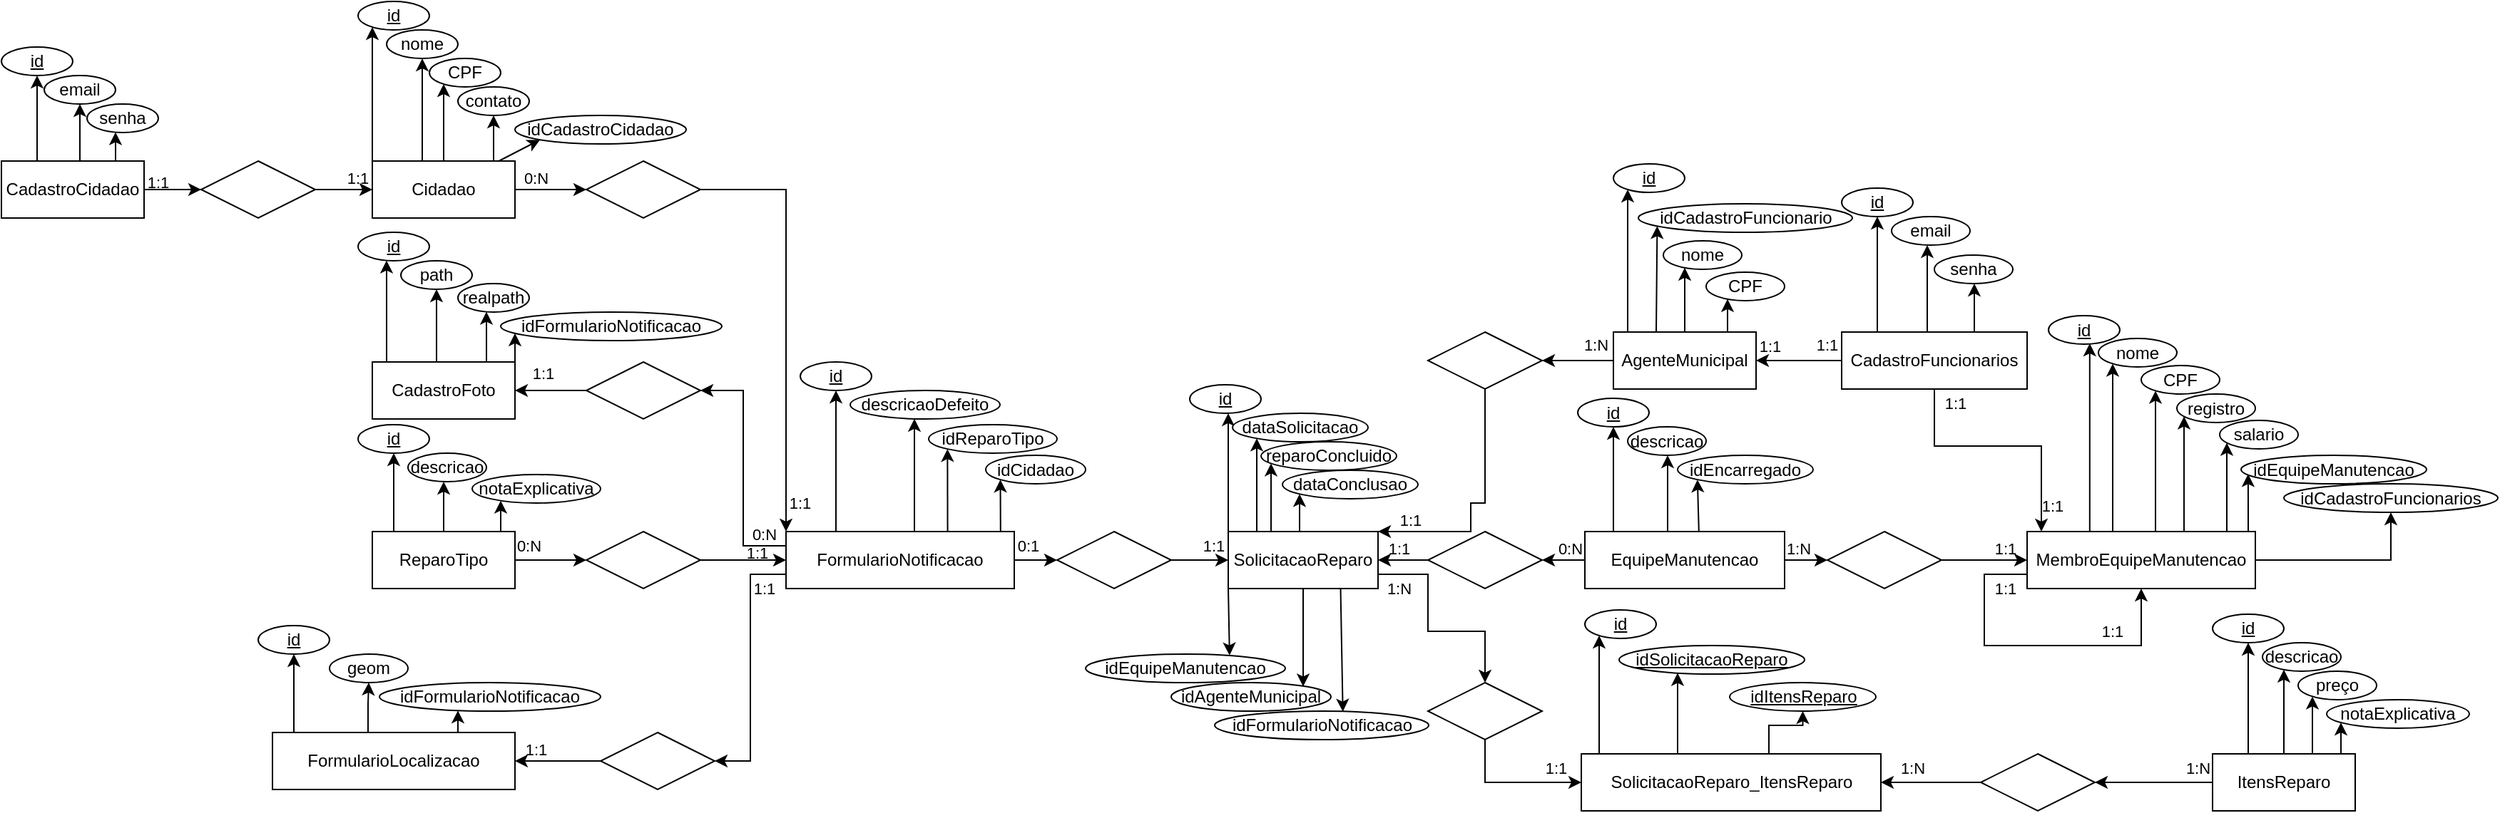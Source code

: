 <mxfile version="20.3.0" type="github">
  <diagram id="R2lEEEUBdFMjLlhIrx00" name="Page-1">
    <mxGraphModel dx="1616" dy="1457" grid="1" gridSize="10" guides="1" tooltips="1" connect="1" arrows="1" fold="1" page="1" pageScale="1" pageWidth="850" pageHeight="1100" math="0" shadow="0" extFonts="Permanent Marker^https://fonts.googleapis.com/css?family=Permanent+Marker">
      <root>
        <mxCell id="0" />
        <mxCell id="1" parent="0" />
        <mxCell id="v3rb6W1eC0JRBhHd2svC-30" style="edgeStyle=orthogonalEdgeStyle;rounded=0;orthogonalLoop=1;jettySize=auto;html=1;entryX=1;entryY=0.5;entryDx=0;entryDy=0;" parent="1" source="v3rb6W1eC0JRBhHd2svC-1" target="v3rb6W1eC0JRBhHd2svC-28" edge="1">
          <mxGeometry relative="1" as="geometry">
            <Array as="points">
              <mxPoint x="85" y="200" />
              <mxPoint x="85" y="331" />
            </Array>
          </mxGeometry>
        </mxCell>
        <mxCell id="v3rb6W1eC0JRBhHd2svC-32" style="edgeStyle=orthogonalEdgeStyle;rounded=0;orthogonalLoop=1;jettySize=auto;html=1;entryX=1;entryY=0.5;entryDx=0;entryDy=0;" parent="1" target="v3rb6W1eC0JRBhHd2svC-26" edge="1">
          <mxGeometry relative="1" as="geometry">
            <Array as="points">
              <mxPoint x="110" y="180" />
              <mxPoint x="80" y="180" />
              <mxPoint x="80" y="71" />
            </Array>
            <mxPoint x="110" y="201.0" as="sourcePoint" />
          </mxGeometry>
        </mxCell>
        <mxCell id="v3rb6W1eC0JRBhHd2svC-37" style="edgeStyle=orthogonalEdgeStyle;rounded=0;orthogonalLoop=1;jettySize=auto;html=1;entryX=0;entryY=0.5;entryDx=0;entryDy=0;" parent="1" source="v3rb6W1eC0JRBhHd2svC-1" target="v3rb6W1eC0JRBhHd2svC-36" edge="1">
          <mxGeometry relative="1" as="geometry" />
        </mxCell>
        <mxCell id="nm92PUWUXbGiuzAjKkLi-44" style="edgeStyle=orthogonalEdgeStyle;rounded=0;orthogonalLoop=1;jettySize=auto;html=1;" parent="1" source="v3rb6W1eC0JRBhHd2svC-1" target="nm92PUWUXbGiuzAjKkLi-42" edge="1">
          <mxGeometry relative="1" as="geometry">
            <Array as="points">
              <mxPoint x="145" y="150" />
              <mxPoint x="145" y="150" />
            </Array>
          </mxGeometry>
        </mxCell>
        <mxCell id="nm92PUWUXbGiuzAjKkLi-45" style="edgeStyle=orthogonalEdgeStyle;rounded=0;orthogonalLoop=1;jettySize=auto;html=1;" parent="1" source="v3rb6W1eC0JRBhHd2svC-1" target="nm92PUWUXbGiuzAjKkLi-43" edge="1">
          <mxGeometry relative="1" as="geometry">
            <Array as="points">
              <mxPoint x="200" y="140" />
              <mxPoint x="200" y="140" />
            </Array>
          </mxGeometry>
        </mxCell>
        <mxCell id="qELqfKfcscsqVAD3_ufi-16" style="edgeStyle=none;rounded=0;orthogonalLoop=1;jettySize=auto;html=1;exitX=0.708;exitY=0;exitDx=0;exitDy=0;exitPerimeter=0;entryX=0;entryY=1;entryDx=0;entryDy=0;" parent="1" source="v3rb6W1eC0JRBhHd2svC-1" target="qELqfKfcscsqVAD3_ufi-14" edge="1">
          <mxGeometry relative="1" as="geometry" />
        </mxCell>
        <mxCell id="qELqfKfcscsqVAD3_ufi-17" style="edgeStyle=none;rounded=0;orthogonalLoop=1;jettySize=auto;html=1;exitX=0.94;exitY=0.017;exitDx=0;exitDy=0;exitPerimeter=0;entryX=0;entryY=1;entryDx=0;entryDy=0;" parent="1" source="v3rb6W1eC0JRBhHd2svC-1" target="qELqfKfcscsqVAD3_ufi-15" edge="1">
          <mxGeometry relative="1" as="geometry" />
        </mxCell>
        <mxCell id="v3rb6W1eC0JRBhHd2svC-1" value="FormularioNotificacao" style="whiteSpace=wrap;html=1;align=center;" parent="1" vertex="1">
          <mxGeometry x="110" y="170" width="160" height="40" as="geometry" />
        </mxCell>
        <mxCell id="nm92PUWUXbGiuzAjKkLi-39" style="edgeStyle=orthogonalEdgeStyle;rounded=0;orthogonalLoop=1;jettySize=auto;html=1;" parent="1" source="v3rb6W1eC0JRBhHd2svC-2" target="nm92PUWUXbGiuzAjKkLi-38" edge="1">
          <mxGeometry relative="1" as="geometry">
            <Array as="points">
              <mxPoint x="-235" y="280" />
              <mxPoint x="-235" y="280" />
            </Array>
          </mxGeometry>
        </mxCell>
        <mxCell id="nm92PUWUXbGiuzAjKkLi-41" style="edgeStyle=orthogonalEdgeStyle;rounded=0;orthogonalLoop=1;jettySize=auto;html=1;" parent="1" source="v3rb6W1eC0JRBhHd2svC-2" target="nm92PUWUXbGiuzAjKkLi-40" edge="1">
          <mxGeometry relative="1" as="geometry">
            <Array as="points">
              <mxPoint x="-183" y="291" />
            </Array>
          </mxGeometry>
        </mxCell>
        <mxCell id="qELqfKfcscsqVAD3_ufi-6" style="edgeStyle=orthogonalEdgeStyle;rounded=0;orthogonalLoop=1;jettySize=auto;html=1;" parent="1" source="v3rb6W1eC0JRBhHd2svC-2" target="qELqfKfcscsqVAD3_ufi-5" edge="1">
          <mxGeometry relative="1" as="geometry">
            <Array as="points">
              <mxPoint x="-120" y="310" />
              <mxPoint x="-120" y="310" />
            </Array>
          </mxGeometry>
        </mxCell>
        <mxCell id="v3rb6W1eC0JRBhHd2svC-2" value="FormularioLocalizacao" style="whiteSpace=wrap;html=1;align=center;" parent="1" vertex="1">
          <mxGeometry x="-250" y="311" width="170" height="40" as="geometry" />
        </mxCell>
        <mxCell id="v3rb6W1eC0JRBhHd2svC-34" style="edgeStyle=orthogonalEdgeStyle;rounded=0;orthogonalLoop=1;jettySize=auto;html=1;entryX=0;entryY=0.5;entryDx=0;entryDy=0;" parent="1" source="v3rb6W1eC0JRBhHd2svC-11" target="v3rb6W1eC0JRBhHd2svC-27" edge="1">
          <mxGeometry relative="1" as="geometry" />
        </mxCell>
        <mxCell id="nm92PUWUXbGiuzAjKkLi-30" style="edgeStyle=orthogonalEdgeStyle;rounded=0;orthogonalLoop=1;jettySize=auto;html=1;" parent="1" source="v3rb6W1eC0JRBhHd2svC-11" target="nm92PUWUXbGiuzAjKkLi-29" edge="1">
          <mxGeometry relative="1" as="geometry">
            <Array as="points">
              <mxPoint x="-165" y="130" />
              <mxPoint x="-165" y="130" />
            </Array>
          </mxGeometry>
        </mxCell>
        <mxCell id="nm92PUWUXbGiuzAjKkLi-34" style="edgeStyle=orthogonalEdgeStyle;rounded=0;orthogonalLoop=1;jettySize=auto;html=1;entryX=0.455;entryY=1;entryDx=0;entryDy=0;entryPerimeter=0;" parent="1" source="v3rb6W1eC0JRBhHd2svC-11" target="nm92PUWUXbGiuzAjKkLi-31" edge="1">
          <mxGeometry relative="1" as="geometry" />
        </mxCell>
        <mxCell id="nm92PUWUXbGiuzAjKkLi-37" style="edgeStyle=orthogonalEdgeStyle;rounded=0;orthogonalLoop=1;jettySize=auto;html=1;" parent="1" source="v3rb6W1eC0JRBhHd2svC-11" target="nm92PUWUXbGiuzAjKkLi-35" edge="1">
          <mxGeometry relative="1" as="geometry">
            <Array as="points">
              <mxPoint x="-90" y="160" />
              <mxPoint x="-90" y="160" />
            </Array>
          </mxGeometry>
        </mxCell>
        <mxCell id="v3rb6W1eC0JRBhHd2svC-11" value="ReparoTipo" style="whiteSpace=wrap;html=1;align=center;" parent="1" vertex="1">
          <mxGeometry x="-180" y="170" width="100" height="40" as="geometry" />
        </mxCell>
        <mxCell id="nm92PUWUXbGiuzAjKkLi-25" style="edgeStyle=orthogonalEdgeStyle;rounded=0;orthogonalLoop=1;jettySize=auto;html=1;" parent="1" source="v3rb6W1eC0JRBhHd2svC-14" target="nm92PUWUXbGiuzAjKkLi-22" edge="1">
          <mxGeometry relative="1" as="geometry">
            <Array as="points">
              <mxPoint x="-170" y="10" />
              <mxPoint x="-170" y="10" />
            </Array>
          </mxGeometry>
        </mxCell>
        <mxCell id="nm92PUWUXbGiuzAjKkLi-27" style="edgeStyle=orthogonalEdgeStyle;rounded=0;orthogonalLoop=1;jettySize=auto;html=1;" parent="1" source="v3rb6W1eC0JRBhHd2svC-14" target="nm92PUWUXbGiuzAjKkLi-23" edge="1">
          <mxGeometry relative="1" as="geometry">
            <Array as="points">
              <mxPoint x="-135" y="20" />
              <mxPoint x="-135" y="20" />
            </Array>
          </mxGeometry>
        </mxCell>
        <mxCell id="nm92PUWUXbGiuzAjKkLi-28" style="edgeStyle=orthogonalEdgeStyle;rounded=0;orthogonalLoop=1;jettySize=auto;html=1;" parent="1" source="v3rb6W1eC0JRBhHd2svC-14" target="nm92PUWUXbGiuzAjKkLi-24" edge="1">
          <mxGeometry relative="1" as="geometry">
            <Array as="points">
              <mxPoint x="-100" y="30" />
              <mxPoint x="-100" y="30" />
            </Array>
          </mxGeometry>
        </mxCell>
        <mxCell id="qELqfKfcscsqVAD3_ufi-8" style="edgeStyle=orthogonalEdgeStyle;rounded=0;orthogonalLoop=1;jettySize=auto;html=1;" parent="1" source="v3rb6W1eC0JRBhHd2svC-14" target="qELqfKfcscsqVAD3_ufi-7" edge="1">
          <mxGeometry relative="1" as="geometry">
            <Array as="points">
              <mxPoint x="-80" y="40" />
              <mxPoint x="-80" y="40" />
            </Array>
          </mxGeometry>
        </mxCell>
        <mxCell id="v3rb6W1eC0JRBhHd2svC-14" value="CadastroFoto" style="whiteSpace=wrap;html=1;align=center;" parent="1" vertex="1">
          <mxGeometry x="-180" y="51" width="100" height="40" as="geometry" />
        </mxCell>
        <mxCell id="nm92PUWUXbGiuzAjKkLi-46" style="edgeStyle=orthogonalEdgeStyle;rounded=0;orthogonalLoop=1;jettySize=auto;html=1;entryX=0.5;entryY=0;entryDx=0;entryDy=0;" parent="1" source="v3rb6W1eC0JRBhHd2svC-16" target="v3rb6W1eC0JRBhHd2svC-46" edge="1">
          <mxGeometry relative="1" as="geometry">
            <mxPoint x="600" y="250" as="targetPoint" />
            <Array as="points">
              <mxPoint x="560" y="200" />
              <mxPoint x="560" y="240" />
              <mxPoint x="600" y="240" />
            </Array>
          </mxGeometry>
        </mxCell>
        <mxCell id="nm92PUWUXbGiuzAjKkLi-50" style="edgeStyle=orthogonalEdgeStyle;rounded=0;orthogonalLoop=1;jettySize=auto;html=1;" parent="1" target="nm92PUWUXbGiuzAjKkLi-48" edge="1">
          <mxGeometry relative="1" as="geometry">
            <mxPoint x="420" y="170" as="sourcePoint" />
            <Array as="points">
              <mxPoint x="420" y="150" />
              <mxPoint x="420" y="150" />
            </Array>
          </mxGeometry>
        </mxCell>
        <mxCell id="nm92PUWUXbGiuzAjKkLi-51" style="edgeStyle=orthogonalEdgeStyle;rounded=0;orthogonalLoop=1;jettySize=auto;html=1;" parent="1" target="nm92PUWUXbGiuzAjKkLi-49" edge="1">
          <mxGeometry relative="1" as="geometry">
            <mxPoint x="450.0" y="170" as="sourcePoint" />
            <Array as="points">
              <mxPoint x="440" y="170" />
            </Array>
          </mxGeometry>
        </mxCell>
        <mxCell id="nm92PUWUXbGiuzAjKkLi-53" style="edgeStyle=orthogonalEdgeStyle;rounded=0;orthogonalLoop=1;jettySize=auto;html=1;" parent="1" source="v3rb6W1eC0JRBhHd2svC-16" target="nm92PUWUXbGiuzAjKkLi-52" edge="1">
          <mxGeometry relative="1" as="geometry">
            <Array as="points">
              <mxPoint x="450" y="150" />
              <mxPoint x="450" y="150" />
            </Array>
          </mxGeometry>
        </mxCell>
        <mxCell id="nm92PUWUXbGiuzAjKkLi-55" style="edgeStyle=orthogonalEdgeStyle;rounded=0;orthogonalLoop=1;jettySize=auto;html=1;" parent="1" source="v3rb6W1eC0JRBhHd2svC-16" target="nm92PUWUXbGiuzAjKkLi-54" edge="1">
          <mxGeometry relative="1" as="geometry">
            <Array as="points">
              <mxPoint x="470" y="160" />
              <mxPoint x="470" y="160" />
            </Array>
          </mxGeometry>
        </mxCell>
        <mxCell id="qELqfKfcscsqVAD3_ufi-22" style="edgeStyle=none;rounded=0;orthogonalLoop=1;jettySize=auto;html=1;exitX=0;exitY=1;exitDx=0;exitDy=0;entryX=0.721;entryY=0.042;entryDx=0;entryDy=0;entryPerimeter=0;" parent="1" source="v3rb6W1eC0JRBhHd2svC-16" target="qELqfKfcscsqVAD3_ufi-19" edge="1">
          <mxGeometry relative="1" as="geometry" />
        </mxCell>
        <mxCell id="qELqfKfcscsqVAD3_ufi-23" style="edgeStyle=none;rounded=0;orthogonalLoop=1;jettySize=auto;html=1;entryX=0.826;entryY=0.136;entryDx=0;entryDy=0;entryPerimeter=0;" parent="1" source="v3rb6W1eC0JRBhHd2svC-16" target="qELqfKfcscsqVAD3_ufi-20" edge="1">
          <mxGeometry relative="1" as="geometry" />
        </mxCell>
        <mxCell id="qELqfKfcscsqVAD3_ufi-24" style="edgeStyle=none;rounded=0;orthogonalLoop=1;jettySize=auto;html=1;exitX=0.75;exitY=1;exitDx=0;exitDy=0;entryX=0.599;entryY=0.018;entryDx=0;entryDy=0;entryPerimeter=0;" parent="1" source="v3rb6W1eC0JRBhHd2svC-16" target="qELqfKfcscsqVAD3_ufi-18" edge="1">
          <mxGeometry relative="1" as="geometry" />
        </mxCell>
        <mxCell id="v3rb6W1eC0JRBhHd2svC-16" value="SolicitacaoReparo" style="whiteSpace=wrap;html=1;align=center;" parent="1" vertex="1">
          <mxGeometry x="420" y="170" width="105" height="40" as="geometry" />
        </mxCell>
        <mxCell id="v3rb6W1eC0JRBhHd2svC-23" style="edgeStyle=orthogonalEdgeStyle;rounded=0;orthogonalLoop=1;jettySize=auto;html=1;startArrow=none;" parent="1" source="v3rb6W1eC0JRBhHd2svC-43" target="v3rb6W1eC0JRBhHd2svC-21" edge="1">
          <mxGeometry relative="1" as="geometry" />
        </mxCell>
        <mxCell id="v3rb6W1eC0JRBhHd2svC-41" style="edgeStyle=orthogonalEdgeStyle;rounded=0;orthogonalLoop=1;jettySize=auto;html=1;entryX=1;entryY=0.5;entryDx=0;entryDy=0;" parent="1" source="v3rb6W1eC0JRBhHd2svC-18" target="v3rb6W1eC0JRBhHd2svC-39" edge="1">
          <mxGeometry relative="1" as="geometry" />
        </mxCell>
        <mxCell id="v3rb6W1eC0JRBhHd2svC-45" style="edgeStyle=orthogonalEdgeStyle;rounded=0;orthogonalLoop=1;jettySize=auto;html=1;" parent="1" source="v3rb6W1eC0JRBhHd2svC-18" target="v3rb6W1eC0JRBhHd2svC-43" edge="1">
          <mxGeometry relative="1" as="geometry" />
        </mxCell>
        <mxCell id="qELqfKfcscsqVAD3_ufi-3" style="edgeStyle=orthogonalEdgeStyle;rounded=0;orthogonalLoop=1;jettySize=auto;html=1;" parent="1" source="v3rb6W1eC0JRBhHd2svC-18" target="qELqfKfcscsqVAD3_ufi-1" edge="1">
          <mxGeometry relative="1" as="geometry">
            <Array as="points">
              <mxPoint x="690" y="150" />
              <mxPoint x="690" y="150" />
            </Array>
          </mxGeometry>
        </mxCell>
        <mxCell id="qELqfKfcscsqVAD3_ufi-4" style="edgeStyle=orthogonalEdgeStyle;rounded=0;orthogonalLoop=1;jettySize=auto;html=1;" parent="1" source="v3rb6W1eC0JRBhHd2svC-18" target="qELqfKfcscsqVAD3_ufi-2" edge="1">
          <mxGeometry relative="1" as="geometry">
            <Array as="points">
              <mxPoint x="728" y="150" />
              <mxPoint x="728" y="150" />
            </Array>
          </mxGeometry>
        </mxCell>
        <mxCell id="qELqfKfcscsqVAD3_ufi-29" style="edgeStyle=none;rounded=0;orthogonalLoop=1;jettySize=auto;html=1;entryX=0;entryY=1;entryDx=0;entryDy=0;exitX=0.571;exitY=0.025;exitDx=0;exitDy=0;exitPerimeter=0;" parent="1" source="v3rb6W1eC0JRBhHd2svC-18" target="qELqfKfcscsqVAD3_ufi-28" edge="1">
          <mxGeometry relative="1" as="geometry" />
        </mxCell>
        <mxCell id="v3rb6W1eC0JRBhHd2svC-18" value="EquipeManutencao" style="whiteSpace=wrap;html=1;align=center;" parent="1" vertex="1">
          <mxGeometry x="670" y="170" width="140" height="40" as="geometry" />
        </mxCell>
        <mxCell id="nm92PUWUXbGiuzAjKkLi-88" style="edgeStyle=orthogonalEdgeStyle;rounded=0;orthogonalLoop=1;jettySize=auto;html=1;entryX=0.578;entryY=0.977;entryDx=0;entryDy=0;entryPerimeter=0;" parent="1" source="v3rb6W1eC0JRBhHd2svC-21" target="nm92PUWUXbGiuzAjKkLi-83" edge="1">
          <mxGeometry relative="1" as="geometry">
            <Array as="points">
              <mxPoint x="1024" y="123" />
            </Array>
          </mxGeometry>
        </mxCell>
        <mxCell id="nm92PUWUXbGiuzAjKkLi-89" style="edgeStyle=orthogonalEdgeStyle;rounded=0;orthogonalLoop=1;jettySize=auto;html=1;" parent="1" source="v3rb6W1eC0JRBhHd2svC-21" target="nm92PUWUXbGiuzAjKkLi-84" edge="1">
          <mxGeometry relative="1" as="geometry">
            <Array as="points">
              <mxPoint x="1040" y="130" />
              <mxPoint x="1040" y="130" />
            </Array>
          </mxGeometry>
        </mxCell>
        <mxCell id="nm92PUWUXbGiuzAjKkLi-90" style="edgeStyle=orthogonalEdgeStyle;rounded=0;orthogonalLoop=1;jettySize=auto;html=1;" parent="1" source="v3rb6W1eC0JRBhHd2svC-21" target="nm92PUWUXbGiuzAjKkLi-85" edge="1">
          <mxGeometry relative="1" as="geometry">
            <Array as="points">
              <mxPoint x="1070" y="140" />
              <mxPoint x="1070" y="140" />
            </Array>
          </mxGeometry>
        </mxCell>
        <mxCell id="nm92PUWUXbGiuzAjKkLi-91" style="edgeStyle=orthogonalEdgeStyle;rounded=0;orthogonalLoop=1;jettySize=auto;html=1;" parent="1" source="v3rb6W1eC0JRBhHd2svC-21" target="nm92PUWUXbGiuzAjKkLi-86" edge="1">
          <mxGeometry relative="1" as="geometry">
            <Array as="points">
              <mxPoint x="1090" y="150" />
              <mxPoint x="1090" y="150" />
            </Array>
          </mxGeometry>
        </mxCell>
        <mxCell id="nm92PUWUXbGiuzAjKkLi-92" style="edgeStyle=orthogonalEdgeStyle;rounded=0;orthogonalLoop=1;jettySize=auto;html=1;" parent="1" source="v3rb6W1eC0JRBhHd2svC-21" target="nm92PUWUXbGiuzAjKkLi-87" edge="1">
          <mxGeometry relative="1" as="geometry">
            <Array as="points">
              <mxPoint x="1120" y="160" />
              <mxPoint x="1120" y="160" />
            </Array>
          </mxGeometry>
        </mxCell>
        <mxCell id="qELqfKfcscsqVAD3_ufi-32" style="edgeStyle=orthogonalEdgeStyle;rounded=0;orthogonalLoop=1;jettySize=auto;html=1;" parent="1" source="v3rb6W1eC0JRBhHd2svC-21" target="v3rb6W1eC0JRBhHd2svC-21" edge="1">
          <mxGeometry relative="1" as="geometry">
            <Array as="points">
              <mxPoint x="950" y="200" />
              <mxPoint x="950" y="250" />
              <mxPoint x="1060" y="250" />
            </Array>
            <mxPoint x="920" y="236" as="targetPoint" />
          </mxGeometry>
        </mxCell>
        <mxCell id="qELqfKfcscsqVAD3_ufi-36" style="edgeStyle=orthogonalEdgeStyle;rounded=0;orthogonalLoop=1;jettySize=auto;html=1;entryX=0.038;entryY=0.658;entryDx=0;entryDy=0;entryPerimeter=0;" parent="1" source="v3rb6W1eC0JRBhHd2svC-21" target="qELqfKfcscsqVAD3_ufi-34" edge="1">
          <mxGeometry relative="1" as="geometry">
            <Array as="points">
              <mxPoint x="1135" y="160" />
              <mxPoint x="1135" y="160" />
            </Array>
          </mxGeometry>
        </mxCell>
        <mxCell id="qELqfKfcscsqVAD3_ufi-37" style="edgeStyle=orthogonalEdgeStyle;rounded=0;orthogonalLoop=1;jettySize=auto;html=1;" parent="1" source="v3rb6W1eC0JRBhHd2svC-21" target="qELqfKfcscsqVAD3_ufi-35" edge="1">
          <mxGeometry relative="1" as="geometry" />
        </mxCell>
        <mxCell id="v3rb6W1eC0JRBhHd2svC-21" value="MembroEquipeManutencao" style="whiteSpace=wrap;html=1;align=center;" parent="1" vertex="1">
          <mxGeometry x="980" y="170" width="160" height="40" as="geometry" />
        </mxCell>
        <mxCell id="nm92PUWUXbGiuzAjKkLi-58" style="edgeStyle=orthogonalEdgeStyle;rounded=0;orthogonalLoop=1;jettySize=auto;html=1;" parent="1" source="v3rb6W1eC0JRBhHd2svC-24" target="nm92PUWUXbGiuzAjKkLi-56" edge="1">
          <mxGeometry relative="1" as="geometry">
            <Array as="points">
              <mxPoint x="735" y="310" />
              <mxPoint x="735" y="310" />
            </Array>
          </mxGeometry>
        </mxCell>
        <mxCell id="nm92PUWUXbGiuzAjKkLi-59" style="edgeStyle=orthogonalEdgeStyle;rounded=0;orthogonalLoop=1;jettySize=auto;html=1;" parent="1" source="v3rb6W1eC0JRBhHd2svC-24" target="nm92PUWUXbGiuzAjKkLi-57" edge="1">
          <mxGeometry relative="1" as="geometry">
            <Array as="points">
              <mxPoint x="799" y="306" />
            </Array>
          </mxGeometry>
        </mxCell>
        <mxCell id="z2PaS6YqVYgKZ-pClHoP-2" style="edgeStyle=orthogonalEdgeStyle;rounded=0;orthogonalLoop=1;jettySize=auto;html=1;" edge="1" parent="1" source="v3rb6W1eC0JRBhHd2svC-24" target="z2PaS6YqVYgKZ-pClHoP-1">
          <mxGeometry relative="1" as="geometry">
            <Array as="points">
              <mxPoint x="680" y="290" />
              <mxPoint x="680" y="290" />
            </Array>
          </mxGeometry>
        </mxCell>
        <mxCell id="v3rb6W1eC0JRBhHd2svC-24" value="SolicitacaoReparo_ItensReparo" style="whiteSpace=wrap;html=1;align=center;" parent="1" vertex="1">
          <mxGeometry x="667.5" y="326" width="210" height="40" as="geometry" />
        </mxCell>
        <mxCell id="v3rb6W1eC0JRBhHd2svC-52" style="edgeStyle=orthogonalEdgeStyle;rounded=0;orthogonalLoop=1;jettySize=auto;html=1;" parent="1" source="v3rb6W1eC0JRBhHd2svC-25" target="v3rb6W1eC0JRBhHd2svC-50" edge="1">
          <mxGeometry relative="1" as="geometry" />
        </mxCell>
        <mxCell id="nm92PUWUXbGiuzAjKkLi-62" style="edgeStyle=orthogonalEdgeStyle;rounded=0;orthogonalLoop=1;jettySize=auto;html=1;" parent="1" source="v3rb6W1eC0JRBhHd2svC-25" target="nm92PUWUXbGiuzAjKkLi-60" edge="1">
          <mxGeometry relative="1" as="geometry">
            <Array as="points">
              <mxPoint x="1135" y="310" />
              <mxPoint x="1135" y="310" />
            </Array>
          </mxGeometry>
        </mxCell>
        <mxCell id="nm92PUWUXbGiuzAjKkLi-63" style="edgeStyle=orthogonalEdgeStyle;rounded=0;orthogonalLoop=1;jettySize=auto;html=1;" parent="1" source="v3rb6W1eC0JRBhHd2svC-25" target="nm92PUWUXbGiuzAjKkLi-61" edge="1">
          <mxGeometry relative="1" as="geometry">
            <Array as="points">
              <mxPoint x="1160" y="300" />
              <mxPoint x="1160" y="300" />
            </Array>
          </mxGeometry>
        </mxCell>
        <mxCell id="nm92PUWUXbGiuzAjKkLi-65" style="edgeStyle=orthogonalEdgeStyle;rounded=0;orthogonalLoop=1;jettySize=auto;html=1;" parent="1" source="v3rb6W1eC0JRBhHd2svC-25" target="nm92PUWUXbGiuzAjKkLi-64" edge="1">
          <mxGeometry relative="1" as="geometry">
            <Array as="points">
              <mxPoint x="1180" y="310" />
              <mxPoint x="1180" y="310" />
            </Array>
          </mxGeometry>
        </mxCell>
        <mxCell id="nm92PUWUXbGiuzAjKkLi-67" style="edgeStyle=orthogonalEdgeStyle;rounded=0;orthogonalLoop=1;jettySize=auto;html=1;" parent="1" source="v3rb6W1eC0JRBhHd2svC-25" target="nm92PUWUXbGiuzAjKkLi-66" edge="1">
          <mxGeometry relative="1" as="geometry">
            <Array as="points">
              <mxPoint x="1200" y="320" />
              <mxPoint x="1200" y="320" />
            </Array>
          </mxGeometry>
        </mxCell>
        <mxCell id="v3rb6W1eC0JRBhHd2svC-25" value="ItensReparo" style="whiteSpace=wrap;html=1;align=center;" parent="1" vertex="1">
          <mxGeometry x="1110" y="326" width="100" height="40" as="geometry" />
        </mxCell>
        <mxCell id="v3rb6W1eC0JRBhHd2svC-33" style="edgeStyle=orthogonalEdgeStyle;rounded=0;orthogonalLoop=1;jettySize=auto;html=1;" parent="1" source="v3rb6W1eC0JRBhHd2svC-26" target="v3rb6W1eC0JRBhHd2svC-14" edge="1">
          <mxGeometry relative="1" as="geometry" />
        </mxCell>
        <mxCell id="v3rb6W1eC0JRBhHd2svC-26" value="" style="shape=rhombus;perimeter=rhombusPerimeter;whiteSpace=wrap;html=1;align=center;" parent="1" vertex="1">
          <mxGeometry x="-30" y="51" width="80" height="40" as="geometry" />
        </mxCell>
        <mxCell id="v3rb6W1eC0JRBhHd2svC-35" value="" style="edgeStyle=orthogonalEdgeStyle;rounded=0;orthogonalLoop=1;jettySize=auto;html=1;startArrow=none;" parent="1" target="v3rb6W1eC0JRBhHd2svC-1" edge="1">
          <mxGeometry relative="1" as="geometry">
            <Array as="points">
              <mxPoint x="50" y="190" />
              <mxPoint x="50" y="190" />
            </Array>
            <mxPoint x="60" y="190.029" as="sourcePoint" />
          </mxGeometry>
        </mxCell>
        <mxCell id="v3rb6W1eC0JRBhHd2svC-27" value="" style="shape=rhombus;perimeter=rhombusPerimeter;whiteSpace=wrap;html=1;align=center;" parent="1" vertex="1">
          <mxGeometry x="-30" y="170" width="80" height="40" as="geometry" />
        </mxCell>
        <mxCell id="v3rb6W1eC0JRBhHd2svC-31" style="edgeStyle=orthogonalEdgeStyle;rounded=0;orthogonalLoop=1;jettySize=auto;html=1;" parent="1" source="v3rb6W1eC0JRBhHd2svC-28" target="v3rb6W1eC0JRBhHd2svC-2" edge="1">
          <mxGeometry relative="1" as="geometry" />
        </mxCell>
        <mxCell id="v3rb6W1eC0JRBhHd2svC-28" value="" style="shape=rhombus;perimeter=rhombusPerimeter;whiteSpace=wrap;html=1;align=center;" parent="1" vertex="1">
          <mxGeometry x="-20" y="311" width="80" height="40" as="geometry" />
        </mxCell>
        <mxCell id="v3rb6W1eC0JRBhHd2svC-38" style="edgeStyle=orthogonalEdgeStyle;rounded=0;orthogonalLoop=1;jettySize=auto;html=1;" parent="1" source="v3rb6W1eC0JRBhHd2svC-36" target="v3rb6W1eC0JRBhHd2svC-16" edge="1">
          <mxGeometry relative="1" as="geometry" />
        </mxCell>
        <mxCell id="v3rb6W1eC0JRBhHd2svC-36" value="" style="shape=rhombus;perimeter=rhombusPerimeter;whiteSpace=wrap;html=1;align=center;" parent="1" vertex="1">
          <mxGeometry x="300" y="170" width="80" height="40" as="geometry" />
        </mxCell>
        <mxCell id="v3rb6W1eC0JRBhHd2svC-42" style="edgeStyle=orthogonalEdgeStyle;rounded=0;orthogonalLoop=1;jettySize=auto;html=1;" parent="1" source="v3rb6W1eC0JRBhHd2svC-39" target="v3rb6W1eC0JRBhHd2svC-16" edge="1">
          <mxGeometry relative="1" as="geometry" />
        </mxCell>
        <mxCell id="v3rb6W1eC0JRBhHd2svC-39" value="" style="shape=rhombus;perimeter=rhombusPerimeter;whiteSpace=wrap;html=1;align=center;" parent="1" vertex="1">
          <mxGeometry x="560" y="170" width="80" height="40" as="geometry" />
        </mxCell>
        <mxCell id="v3rb6W1eC0JRBhHd2svC-43" value="" style="shape=rhombus;perimeter=rhombusPerimeter;whiteSpace=wrap;html=1;align=center;" parent="1" vertex="1">
          <mxGeometry x="840" y="170" width="80" height="40" as="geometry" />
        </mxCell>
        <mxCell id="v3rb6W1eC0JRBhHd2svC-49" style="edgeStyle=orthogonalEdgeStyle;rounded=0;orthogonalLoop=1;jettySize=auto;html=1;entryX=0;entryY=0.5;entryDx=0;entryDy=0;" parent="1" source="v3rb6W1eC0JRBhHd2svC-46" target="v3rb6W1eC0JRBhHd2svC-24" edge="1">
          <mxGeometry relative="1" as="geometry">
            <Array as="points">
              <mxPoint x="600" y="346" />
            </Array>
          </mxGeometry>
        </mxCell>
        <mxCell id="v3rb6W1eC0JRBhHd2svC-46" value="" style="shape=rhombus;perimeter=rhombusPerimeter;whiteSpace=wrap;html=1;align=center;" parent="1" vertex="1">
          <mxGeometry x="560" y="276" width="80" height="40" as="geometry" />
        </mxCell>
        <mxCell id="v3rb6W1eC0JRBhHd2svC-53" style="edgeStyle=orthogonalEdgeStyle;rounded=0;orthogonalLoop=1;jettySize=auto;html=1;" parent="1" source="v3rb6W1eC0JRBhHd2svC-50" target="v3rb6W1eC0JRBhHd2svC-24" edge="1">
          <mxGeometry relative="1" as="geometry" />
        </mxCell>
        <mxCell id="v3rb6W1eC0JRBhHd2svC-50" value="" style="shape=rhombus;perimeter=rhombusPerimeter;whiteSpace=wrap;html=1;align=center;" parent="1" vertex="1">
          <mxGeometry x="947.5" y="326" width="80" height="40" as="geometry" />
        </mxCell>
        <mxCell id="v3rb6W1eC0JRBhHd2svC-56" style="edgeStyle=orthogonalEdgeStyle;rounded=0;orthogonalLoop=1;jettySize=auto;html=1;" parent="1" source="v3rb6W1eC0JRBhHd2svC-54" target="v3rb6W1eC0JRBhHd2svC-55" edge="1">
          <mxGeometry relative="1" as="geometry" />
        </mxCell>
        <mxCell id="nm92PUWUXbGiuzAjKkLi-15" style="edgeStyle=orthogonalEdgeStyle;rounded=0;orthogonalLoop=1;jettySize=auto;html=1;" parent="1" source="v3rb6W1eC0JRBhHd2svC-54" target="nm92PUWUXbGiuzAjKkLi-13" edge="1">
          <mxGeometry relative="1" as="geometry">
            <Array as="points">
              <mxPoint x="-180" y="-120" />
              <mxPoint x="-180" y="-120" />
            </Array>
          </mxGeometry>
        </mxCell>
        <mxCell id="nm92PUWUXbGiuzAjKkLi-16" style="edgeStyle=orthogonalEdgeStyle;rounded=0;orthogonalLoop=1;jettySize=auto;html=1;" parent="1" source="v3rb6W1eC0JRBhHd2svC-54" target="nm92PUWUXbGiuzAjKkLi-14" edge="1">
          <mxGeometry relative="1" as="geometry">
            <Array as="points">
              <mxPoint x="-145" y="-100" />
              <mxPoint x="-145" y="-100" />
            </Array>
          </mxGeometry>
        </mxCell>
        <mxCell id="nm92PUWUXbGiuzAjKkLi-19" style="edgeStyle=orthogonalEdgeStyle;rounded=0;orthogonalLoop=1;jettySize=auto;html=1;" parent="1" source="v3rb6W1eC0JRBhHd2svC-54" target="nm92PUWUXbGiuzAjKkLi-17" edge="1">
          <mxGeometry relative="1" as="geometry">
            <Array as="points">
              <mxPoint x="-130" y="-110" />
              <mxPoint x="-130" y="-110" />
            </Array>
          </mxGeometry>
        </mxCell>
        <mxCell id="nm92PUWUXbGiuzAjKkLi-20" style="edgeStyle=orthogonalEdgeStyle;rounded=0;orthogonalLoop=1;jettySize=auto;html=1;" parent="1" source="v3rb6W1eC0JRBhHd2svC-54" target="nm92PUWUXbGiuzAjKkLi-18" edge="1">
          <mxGeometry relative="1" as="geometry">
            <Array as="points">
              <mxPoint x="-95" y="-100" />
              <mxPoint x="-95" y="-100" />
            </Array>
          </mxGeometry>
        </mxCell>
        <mxCell id="qELqfKfcscsqVAD3_ufi-13" style="edgeStyle=none;rounded=0;orthogonalLoop=1;jettySize=auto;html=1;entryX=0;entryY=1;entryDx=0;entryDy=0;" parent="1" source="v3rb6W1eC0JRBhHd2svC-54" target="qELqfKfcscsqVAD3_ufi-9" edge="1">
          <mxGeometry relative="1" as="geometry" />
        </mxCell>
        <mxCell id="v3rb6W1eC0JRBhHd2svC-54" value="Cidadao" style="whiteSpace=wrap;html=1;align=center;" parent="1" vertex="1">
          <mxGeometry x="-180" y="-90" width="100" height="40" as="geometry" />
        </mxCell>
        <mxCell id="v3rb6W1eC0JRBhHd2svC-57" style="edgeStyle=orthogonalEdgeStyle;rounded=0;orthogonalLoop=1;jettySize=auto;html=1;" parent="1" source="v3rb6W1eC0JRBhHd2svC-55" target="v3rb6W1eC0JRBhHd2svC-1" edge="1">
          <mxGeometry relative="1" as="geometry">
            <Array as="points">
              <mxPoint x="110" y="-70" />
            </Array>
          </mxGeometry>
        </mxCell>
        <mxCell id="v3rb6W1eC0JRBhHd2svC-55" value="" style="shape=rhombus;perimeter=rhombusPerimeter;whiteSpace=wrap;html=1;align=center;" parent="1" vertex="1">
          <mxGeometry x="-30" y="-90" width="80" height="40" as="geometry" />
        </mxCell>
        <mxCell id="v3rb6W1eC0JRBhHd2svC-60" style="edgeStyle=orthogonalEdgeStyle;rounded=0;orthogonalLoop=1;jettySize=auto;html=1;entryX=1;entryY=0.5;entryDx=0;entryDy=0;" parent="1" source="v3rb6W1eC0JRBhHd2svC-58" target="v3rb6W1eC0JRBhHd2svC-59" edge="1">
          <mxGeometry relative="1" as="geometry" />
        </mxCell>
        <mxCell id="nm92PUWUXbGiuzAjKkLi-73" style="edgeStyle=orthogonalEdgeStyle;rounded=0;orthogonalLoop=1;jettySize=auto;html=1;" parent="1" source="v3rb6W1eC0JRBhHd2svC-58" target="nm92PUWUXbGiuzAjKkLi-71" edge="1">
          <mxGeometry relative="1" as="geometry">
            <Array as="points">
              <mxPoint x="700" y="-10" />
              <mxPoint x="700" y="-10" />
            </Array>
          </mxGeometry>
        </mxCell>
        <mxCell id="nm92PUWUXbGiuzAjKkLi-74" style="edgeStyle=orthogonalEdgeStyle;rounded=0;orthogonalLoop=1;jettySize=auto;html=1;" parent="1" source="v3rb6W1eC0JRBhHd2svC-58" target="nm92PUWUXbGiuzAjKkLi-72" edge="1">
          <mxGeometry relative="1" as="geometry">
            <Array as="points">
              <mxPoint x="740" y="-20" />
              <mxPoint x="740" y="-20" />
            </Array>
          </mxGeometry>
        </mxCell>
        <mxCell id="nm92PUWUXbGiuzAjKkLi-76" style="edgeStyle=orthogonalEdgeStyle;rounded=0;orthogonalLoop=1;jettySize=auto;html=1;" parent="1" source="v3rb6W1eC0JRBhHd2svC-58" target="nm92PUWUXbGiuzAjKkLi-75" edge="1">
          <mxGeometry relative="1" as="geometry">
            <Array as="points">
              <mxPoint x="770" y="20" />
              <mxPoint x="770" y="20" />
            </Array>
          </mxGeometry>
        </mxCell>
        <mxCell id="qELqfKfcscsqVAD3_ufi-27" style="edgeStyle=none;rounded=0;orthogonalLoop=1;jettySize=auto;html=1;exitX=0.3;exitY=0;exitDx=0;exitDy=0;exitPerimeter=0;entryX=0.088;entryY=0.783;entryDx=0;entryDy=0;entryPerimeter=0;" parent="1" source="v3rb6W1eC0JRBhHd2svC-58" target="qELqfKfcscsqVAD3_ufi-25" edge="1">
          <mxGeometry relative="1" as="geometry">
            <mxPoint x="720" y="-50" as="targetPoint" />
          </mxGeometry>
        </mxCell>
        <mxCell id="v3rb6W1eC0JRBhHd2svC-58" value="AgenteMunicipal" style="whiteSpace=wrap;html=1;align=center;" parent="1" vertex="1">
          <mxGeometry x="690" y="30" width="100" height="40" as="geometry" />
        </mxCell>
        <mxCell id="v3rb6W1eC0JRBhHd2svC-61" style="edgeStyle=orthogonalEdgeStyle;rounded=0;orthogonalLoop=1;jettySize=auto;html=1;exitX=0;exitY=0.5;exitDx=0;exitDy=0;" parent="1" source="v3rb6W1eC0JRBhHd2svC-59" target="v3rb6W1eC0JRBhHd2svC-16" edge="1">
          <mxGeometry relative="1" as="geometry">
            <Array as="points">
              <mxPoint x="600" y="50" />
              <mxPoint x="600" y="150" />
              <mxPoint x="590" y="150" />
              <mxPoint x="590" y="170" />
            </Array>
          </mxGeometry>
        </mxCell>
        <mxCell id="v3rb6W1eC0JRBhHd2svC-59" value="" style="shape=rhombus;perimeter=rhombusPerimeter;whiteSpace=wrap;html=1;align=center;" parent="1" vertex="1">
          <mxGeometry x="560" y="30" width="80" height="40" as="geometry" />
        </mxCell>
        <mxCell id="nm92PUWUXbGiuzAjKkLi-4" style="edgeStyle=orthogonalEdgeStyle;rounded=0;orthogonalLoop=1;jettySize=auto;html=1;" parent="1" source="nm92PUWUXbGiuzAjKkLi-1" target="nm92PUWUXbGiuzAjKkLi-3" edge="1">
          <mxGeometry relative="1" as="geometry" />
        </mxCell>
        <mxCell id="nm92PUWUXbGiuzAjKkLi-10" style="edgeStyle=orthogonalEdgeStyle;rounded=0;orthogonalLoop=1;jettySize=auto;html=1;" parent="1" source="nm92PUWUXbGiuzAjKkLi-1" target="nm92PUWUXbGiuzAjKkLi-6" edge="1">
          <mxGeometry relative="1" as="geometry">
            <Array as="points">
              <mxPoint x="-415" y="-100" />
              <mxPoint x="-415" y="-100" />
            </Array>
          </mxGeometry>
        </mxCell>
        <mxCell id="nm92PUWUXbGiuzAjKkLi-11" style="edgeStyle=orthogonalEdgeStyle;rounded=0;orthogonalLoop=1;jettySize=auto;html=1;" parent="1" source="nm92PUWUXbGiuzAjKkLi-1" target="nm92PUWUXbGiuzAjKkLi-8" edge="1">
          <mxGeometry relative="1" as="geometry">
            <Array as="points">
              <mxPoint x="-385" y="-110" />
              <mxPoint x="-385" y="-110" />
            </Array>
          </mxGeometry>
        </mxCell>
        <mxCell id="nm92PUWUXbGiuzAjKkLi-12" style="edgeStyle=orthogonalEdgeStyle;rounded=0;orthogonalLoop=1;jettySize=auto;html=1;" parent="1" source="nm92PUWUXbGiuzAjKkLi-1" target="nm92PUWUXbGiuzAjKkLi-9" edge="1">
          <mxGeometry relative="1" as="geometry">
            <Array as="points">
              <mxPoint x="-360" y="-100" />
              <mxPoint x="-360" y="-100" />
            </Array>
          </mxGeometry>
        </mxCell>
        <mxCell id="nm92PUWUXbGiuzAjKkLi-1" value="CadastroCidadao" style="whiteSpace=wrap;html=1;align=center;" parent="1" vertex="1">
          <mxGeometry x="-440" y="-90" width="100" height="40" as="geometry" />
        </mxCell>
        <mxCell id="nm92PUWUXbGiuzAjKkLi-5" style="edgeStyle=orthogonalEdgeStyle;rounded=0;orthogonalLoop=1;jettySize=auto;html=1;" parent="1" source="nm92PUWUXbGiuzAjKkLi-3" target="v3rb6W1eC0JRBhHd2svC-54" edge="1">
          <mxGeometry relative="1" as="geometry" />
        </mxCell>
        <mxCell id="nm92PUWUXbGiuzAjKkLi-3" value="" style="shape=rhombus;perimeter=rhombusPerimeter;whiteSpace=wrap;html=1;align=center;" parent="1" vertex="1">
          <mxGeometry x="-300" y="-90" width="80" height="40" as="geometry" />
        </mxCell>
        <mxCell id="nm92PUWUXbGiuzAjKkLi-6" value="id" style="ellipse;whiteSpace=wrap;html=1;align=center;fontStyle=4;" parent="1" vertex="1">
          <mxGeometry x="-440" y="-170" width="50" height="20" as="geometry" />
        </mxCell>
        <mxCell id="nm92PUWUXbGiuzAjKkLi-8" value="email" style="ellipse;whiteSpace=wrap;html=1;align=center;" parent="1" vertex="1">
          <mxGeometry x="-410" y="-150" width="50" height="20" as="geometry" />
        </mxCell>
        <mxCell id="nm92PUWUXbGiuzAjKkLi-9" value="senha" style="ellipse;whiteSpace=wrap;html=1;align=center;" parent="1" vertex="1">
          <mxGeometry x="-380" y="-130" width="50" height="20" as="geometry" />
        </mxCell>
        <mxCell id="nm92PUWUXbGiuzAjKkLi-13" value="id" style="ellipse;whiteSpace=wrap;html=1;align=center;fontStyle=4;" parent="1" vertex="1">
          <mxGeometry x="-190" y="-202" width="50" height="20" as="geometry" />
        </mxCell>
        <mxCell id="nm92PUWUXbGiuzAjKkLi-14" value="nome" style="ellipse;whiteSpace=wrap;html=1;align=center;" parent="1" vertex="1">
          <mxGeometry x="-170" y="-182" width="50" height="20" as="geometry" />
        </mxCell>
        <mxCell id="nm92PUWUXbGiuzAjKkLi-17" value="CPF" style="ellipse;whiteSpace=wrap;html=1;align=center;" parent="1" vertex="1">
          <mxGeometry x="-140" y="-162" width="50" height="20" as="geometry" />
        </mxCell>
        <mxCell id="nm92PUWUXbGiuzAjKkLi-18" value="contato" style="ellipse;whiteSpace=wrap;html=1;align=center;" parent="1" vertex="1">
          <mxGeometry x="-120" y="-142" width="50" height="20" as="geometry" />
        </mxCell>
        <mxCell id="nm92PUWUXbGiuzAjKkLi-22" value="id" style="ellipse;whiteSpace=wrap;html=1;align=center;fontStyle=4;" parent="1" vertex="1">
          <mxGeometry x="-190" y="-40" width="50" height="20" as="geometry" />
        </mxCell>
        <mxCell id="nm92PUWUXbGiuzAjKkLi-23" value="path" style="ellipse;whiteSpace=wrap;html=1;align=center;" parent="1" vertex="1">
          <mxGeometry x="-160" y="-20" width="50" height="20" as="geometry" />
        </mxCell>
        <mxCell id="nm92PUWUXbGiuzAjKkLi-24" value="realpath" style="ellipse;whiteSpace=wrap;html=1;align=center;" parent="1" vertex="1">
          <mxGeometry x="-120" y="-4" width="50" height="20" as="geometry" />
        </mxCell>
        <mxCell id="nm92PUWUXbGiuzAjKkLi-29" value="id" style="ellipse;whiteSpace=wrap;html=1;align=center;fontStyle=4;" parent="1" vertex="1">
          <mxGeometry x="-190" y="95" width="50" height="20" as="geometry" />
        </mxCell>
        <mxCell id="nm92PUWUXbGiuzAjKkLi-31" value="descricao" style="ellipse;whiteSpace=wrap;html=1;align=center;" parent="1" vertex="1">
          <mxGeometry x="-155" y="115" width="55" height="20" as="geometry" />
        </mxCell>
        <mxCell id="nm92PUWUXbGiuzAjKkLi-35" value="notaExplicativa" style="ellipse;whiteSpace=wrap;html=1;align=center;" parent="1" vertex="1">
          <mxGeometry x="-110" y="130" width="90" height="20" as="geometry" />
        </mxCell>
        <mxCell id="nm92PUWUXbGiuzAjKkLi-38" value="id" style="ellipse;whiteSpace=wrap;html=1;align=center;fontStyle=4;" parent="1" vertex="1">
          <mxGeometry x="-260" y="236" width="50" height="20" as="geometry" />
        </mxCell>
        <mxCell id="nm92PUWUXbGiuzAjKkLi-40" value="geom" style="ellipse;whiteSpace=wrap;html=1;align=center;" parent="1" vertex="1">
          <mxGeometry x="-210" y="256" width="55" height="20" as="geometry" />
        </mxCell>
        <mxCell id="nm92PUWUXbGiuzAjKkLi-42" value="id" style="ellipse;whiteSpace=wrap;html=1;align=center;fontStyle=4;" parent="1" vertex="1">
          <mxGeometry x="120" y="51" width="50" height="20" as="geometry" />
        </mxCell>
        <mxCell id="nm92PUWUXbGiuzAjKkLi-43" value="descricaoDefeito" style="ellipse;whiteSpace=wrap;html=1;align=center;" parent="1" vertex="1">
          <mxGeometry x="155" y="71" width="105" height="20" as="geometry" />
        </mxCell>
        <mxCell id="nm92PUWUXbGiuzAjKkLi-48" value="id" style="ellipse;whiteSpace=wrap;html=1;align=center;fontStyle=4;" parent="1" vertex="1">
          <mxGeometry x="393" y="67" width="50" height="20" as="geometry" />
        </mxCell>
        <mxCell id="nm92PUWUXbGiuzAjKkLi-49" value="dataSolicitacao" style="ellipse;whiteSpace=wrap;html=1;align=center;" parent="1" vertex="1">
          <mxGeometry x="423" y="87" width="95" height="20" as="geometry" />
        </mxCell>
        <mxCell id="nm92PUWUXbGiuzAjKkLi-52" value="reparoConcluido" style="ellipse;whiteSpace=wrap;html=1;align=center;" parent="1" vertex="1">
          <mxGeometry x="443" y="107" width="95" height="20" as="geometry" />
        </mxCell>
        <mxCell id="nm92PUWUXbGiuzAjKkLi-54" value="dataConclusao" style="ellipse;whiteSpace=wrap;html=1;align=center;" parent="1" vertex="1">
          <mxGeometry x="458" y="127" width="95" height="20" as="geometry" />
        </mxCell>
        <mxCell id="nm92PUWUXbGiuzAjKkLi-56" value="idSolicitacaoReparo" style="ellipse;whiteSpace=wrap;html=1;align=center;fontStyle=4;" parent="1" vertex="1">
          <mxGeometry x="694" y="250" width="130" height="20" as="geometry" />
        </mxCell>
        <mxCell id="nm92PUWUXbGiuzAjKkLi-57" value="idItensReparo" style="ellipse;whiteSpace=wrap;html=1;align=center;fontStyle=4;" parent="1" vertex="1">
          <mxGeometry x="771.5" y="276" width="102.5" height="20" as="geometry" />
        </mxCell>
        <mxCell id="nm92PUWUXbGiuzAjKkLi-60" value="id" style="ellipse;whiteSpace=wrap;html=1;align=center;fontStyle=4;" parent="1" vertex="1">
          <mxGeometry x="1110" y="228" width="50" height="20" as="geometry" />
        </mxCell>
        <mxCell id="nm92PUWUXbGiuzAjKkLi-61" value="descricao" style="ellipse;whiteSpace=wrap;html=1;align=center;" parent="1" vertex="1">
          <mxGeometry x="1145" y="248" width="55" height="20" as="geometry" />
        </mxCell>
        <mxCell id="nm92PUWUXbGiuzAjKkLi-64" value="preço" style="ellipse;whiteSpace=wrap;html=1;align=center;" parent="1" vertex="1">
          <mxGeometry x="1170" y="268" width="55" height="20" as="geometry" />
        </mxCell>
        <mxCell id="nm92PUWUXbGiuzAjKkLi-66" value="notaExplicativa" style="ellipse;whiteSpace=wrap;html=1;align=center;" parent="1" vertex="1">
          <mxGeometry x="1190" y="288" width="100" height="20" as="geometry" />
        </mxCell>
        <mxCell id="nm92PUWUXbGiuzAjKkLi-69" style="edgeStyle=orthogonalEdgeStyle;rounded=0;orthogonalLoop=1;jettySize=auto;html=1;" parent="1" source="nm92PUWUXbGiuzAjKkLi-68" target="v3rb6W1eC0JRBhHd2svC-58" edge="1">
          <mxGeometry relative="1" as="geometry" />
        </mxCell>
        <mxCell id="nm92PUWUXbGiuzAjKkLi-70" style="edgeStyle=orthogonalEdgeStyle;rounded=0;orthogonalLoop=1;jettySize=auto;html=1;" parent="1" source="nm92PUWUXbGiuzAjKkLi-68" target="v3rb6W1eC0JRBhHd2svC-21" edge="1">
          <mxGeometry relative="1" as="geometry">
            <Array as="points">
              <mxPoint x="915" y="110" />
              <mxPoint x="990" y="110" />
            </Array>
          </mxGeometry>
        </mxCell>
        <mxCell id="nm92PUWUXbGiuzAjKkLi-80" style="edgeStyle=orthogonalEdgeStyle;rounded=0;orthogonalLoop=1;jettySize=auto;html=1;" parent="1" source="nm92PUWUXbGiuzAjKkLi-68" target="nm92PUWUXbGiuzAjKkLi-77" edge="1">
          <mxGeometry relative="1" as="geometry">
            <Array as="points">
              <mxPoint x="875" y="10" />
              <mxPoint x="875" y="10" />
            </Array>
          </mxGeometry>
        </mxCell>
        <mxCell id="nm92PUWUXbGiuzAjKkLi-81" style="edgeStyle=orthogonalEdgeStyle;rounded=0;orthogonalLoop=1;jettySize=auto;html=1;" parent="1" source="nm92PUWUXbGiuzAjKkLi-68" target="nm92PUWUXbGiuzAjKkLi-78" edge="1">
          <mxGeometry relative="1" as="geometry">
            <Array as="points">
              <mxPoint x="910" y="-10" />
              <mxPoint x="910" y="-10" />
            </Array>
          </mxGeometry>
        </mxCell>
        <mxCell id="nm92PUWUXbGiuzAjKkLi-82" style="edgeStyle=orthogonalEdgeStyle;rounded=0;orthogonalLoop=1;jettySize=auto;html=1;" parent="1" source="nm92PUWUXbGiuzAjKkLi-68" target="nm92PUWUXbGiuzAjKkLi-79" edge="1">
          <mxGeometry relative="1" as="geometry">
            <Array as="points">
              <mxPoint x="943" y="20" />
              <mxPoint x="943" y="20" />
            </Array>
          </mxGeometry>
        </mxCell>
        <mxCell id="nm92PUWUXbGiuzAjKkLi-68" value="CadastroFuncionarios" style="whiteSpace=wrap;html=1;align=center;" parent="1" vertex="1">
          <mxGeometry x="850" y="30" width="130" height="40" as="geometry" />
        </mxCell>
        <mxCell id="nm92PUWUXbGiuzAjKkLi-71" value="id" style="ellipse;whiteSpace=wrap;html=1;align=center;fontStyle=4;" parent="1" vertex="1">
          <mxGeometry x="690" y="-88" width="50" height="20" as="geometry" />
        </mxCell>
        <mxCell id="nm92PUWUXbGiuzAjKkLi-72" value="nome" style="ellipse;whiteSpace=wrap;html=1;align=center;" parent="1" vertex="1">
          <mxGeometry x="725" y="-34" width="55" height="20" as="geometry" />
        </mxCell>
        <mxCell id="nm92PUWUXbGiuzAjKkLi-75" value="CPF" style="ellipse;whiteSpace=wrap;html=1;align=center;" parent="1" vertex="1">
          <mxGeometry x="755" y="-12" width="55" height="20" as="geometry" />
        </mxCell>
        <mxCell id="nm92PUWUXbGiuzAjKkLi-77" value="id" style="ellipse;whiteSpace=wrap;html=1;align=center;fontStyle=4;" parent="1" vertex="1">
          <mxGeometry x="850" y="-71" width="50" height="20" as="geometry" />
        </mxCell>
        <mxCell id="nm92PUWUXbGiuzAjKkLi-78" value="email" style="ellipse;whiteSpace=wrap;html=1;align=center;" parent="1" vertex="1">
          <mxGeometry x="885" y="-51" width="55" height="20" as="geometry" />
        </mxCell>
        <mxCell id="nm92PUWUXbGiuzAjKkLi-79" value="senha" style="ellipse;whiteSpace=wrap;html=1;align=center;" parent="1" vertex="1">
          <mxGeometry x="915" y="-24" width="55" height="20" as="geometry" />
        </mxCell>
        <mxCell id="nm92PUWUXbGiuzAjKkLi-83" value="id" style="ellipse;whiteSpace=wrap;html=1;align=center;fontStyle=4;" parent="1" vertex="1">
          <mxGeometry x="995" y="18.5" width="50" height="20" as="geometry" />
        </mxCell>
        <mxCell id="nm92PUWUXbGiuzAjKkLi-84" value="nome" style="ellipse;whiteSpace=wrap;html=1;align=center;" parent="1" vertex="1">
          <mxGeometry x="1030" y="34.5" width="55" height="20" as="geometry" />
        </mxCell>
        <mxCell id="nm92PUWUXbGiuzAjKkLi-85" value="CPF" style="ellipse;whiteSpace=wrap;html=1;align=center;" parent="1" vertex="1">
          <mxGeometry x="1060" y="53.5" width="55" height="20" as="geometry" />
        </mxCell>
        <mxCell id="nm92PUWUXbGiuzAjKkLi-86" value="registro" style="ellipse;whiteSpace=wrap;html=1;align=center;" parent="1" vertex="1">
          <mxGeometry x="1085" y="73.5" width="55" height="20" as="geometry" />
        </mxCell>
        <mxCell id="nm92PUWUXbGiuzAjKkLi-87" value="salario" style="ellipse;whiteSpace=wrap;html=1;align=center;" parent="1" vertex="1">
          <mxGeometry x="1115" y="92" width="55" height="20" as="geometry" />
        </mxCell>
        <mxCell id="qELqfKfcscsqVAD3_ufi-1" value="id" style="ellipse;whiteSpace=wrap;html=1;align=center;fontStyle=4;" parent="1" vertex="1">
          <mxGeometry x="665" y="76.5" width="50" height="20" as="geometry" />
        </mxCell>
        <mxCell id="qELqfKfcscsqVAD3_ufi-2" value="descricao" style="ellipse;whiteSpace=wrap;html=1;align=center;" parent="1" vertex="1">
          <mxGeometry x="700" y="96.5" width="55" height="20" as="geometry" />
        </mxCell>
        <mxCell id="qELqfKfcscsqVAD3_ufi-5" value="&lt;span style=&quot;text-align: left;&quot;&gt;idFormularioNotificacao&lt;br&gt;&lt;/span&gt;" style="ellipse;whiteSpace=wrap;html=1;align=center;" parent="1" vertex="1">
          <mxGeometry x="-175" y="276" width="155" height="20" as="geometry" />
        </mxCell>
        <mxCell id="qELqfKfcscsqVAD3_ufi-7" value="&lt;span style=&quot;text-align: left;&quot;&gt;idFormularioNotificacao&lt;br&gt;&lt;/span&gt;" style="ellipse;whiteSpace=wrap;html=1;align=center;" parent="1" vertex="1">
          <mxGeometry x="-90" y="16" width="155" height="20" as="geometry" />
        </mxCell>
        <mxCell id="qELqfKfcscsqVAD3_ufi-9" value="&lt;span style=&quot;text-align: left;&quot;&gt;idCadastroCidadao&lt;/span&gt;&lt;span style=&quot;text-align: left;&quot;&gt;&lt;br&gt;&lt;/span&gt;" style="ellipse;whiteSpace=wrap;html=1;align=center;" parent="1" vertex="1">
          <mxGeometry x="-80" y="-122" width="120" height="20" as="geometry" />
        </mxCell>
        <mxCell id="qELqfKfcscsqVAD3_ufi-14" value="&lt;span style=&quot;text-align: left;&quot;&gt;idReparoTipo&lt;/span&gt;&lt;span style=&quot;text-align: left;&quot;&gt;&lt;br&gt;&lt;/span&gt;" style="ellipse;whiteSpace=wrap;html=1;align=center;" parent="1" vertex="1">
          <mxGeometry x="210" y="95" width="90" height="20" as="geometry" />
        </mxCell>
        <mxCell id="qELqfKfcscsqVAD3_ufi-15" value="&lt;span style=&quot;text-align: left;&quot;&gt;idCidadao&lt;/span&gt;&lt;span style=&quot;text-align: left;&quot;&gt;&lt;br&gt;&lt;/span&gt;" style="ellipse;whiteSpace=wrap;html=1;align=center;" parent="1" vertex="1">
          <mxGeometry x="250" y="116.5" width="70" height="20" as="geometry" />
        </mxCell>
        <mxCell id="qELqfKfcscsqVAD3_ufi-18" value="&lt;span style=&quot;text-align: left;&quot;&gt;idFormularioNotificacao&lt;/span&gt;&lt;span style=&quot;text-align: left;&quot;&gt;&lt;br&gt;&lt;/span&gt;" style="ellipse;whiteSpace=wrap;html=1;align=center;" parent="1" vertex="1">
          <mxGeometry x="410.5" y="296" width="150" height="20" as="geometry" />
        </mxCell>
        <mxCell id="qELqfKfcscsqVAD3_ufi-19" value="&lt;span style=&quot;text-align: left;&quot;&gt;idEquipeManutencao&lt;/span&gt;&lt;span style=&quot;text-align: left;&quot;&gt;&lt;br&gt;&lt;/span&gt;" style="ellipse;whiteSpace=wrap;html=1;align=center;" parent="1" vertex="1">
          <mxGeometry x="320" y="256" width="140" height="20" as="geometry" />
        </mxCell>
        <mxCell id="qELqfKfcscsqVAD3_ufi-20" value="&lt;span style=&quot;text-align: left;&quot;&gt;idAgenteMunicipal&lt;/span&gt;&lt;span style=&quot;text-align: left;&quot;&gt;&lt;br&gt;&lt;/span&gt;" style="ellipse;whiteSpace=wrap;html=1;align=center;" parent="1" vertex="1">
          <mxGeometry x="380" y="276" width="112" height="20" as="geometry" />
        </mxCell>
        <mxCell id="qELqfKfcscsqVAD3_ufi-25" value="&lt;span style=&quot;text-align: left;&quot;&gt;idCadastroFuncionario&lt;/span&gt;&lt;span style=&quot;text-align: left;&quot;&gt;&lt;br&gt;&lt;/span&gt;" style="ellipse;whiteSpace=wrap;html=1;align=center;" parent="1" vertex="1">
          <mxGeometry x="707.5" y="-60" width="150" height="20" as="geometry" />
        </mxCell>
        <mxCell id="qELqfKfcscsqVAD3_ufi-28" value="&lt;span style=&quot;text-align: left;&quot;&gt;idEncarregado&lt;/span&gt;&lt;span style=&quot;text-align: left;&quot;&gt;&lt;br&gt;&lt;/span&gt;" style="ellipse;whiteSpace=wrap;html=1;align=center;" parent="1" vertex="1">
          <mxGeometry x="735" y="116.5" width="95" height="20" as="geometry" />
        </mxCell>
        <mxCell id="qELqfKfcscsqVAD3_ufi-34" value="&lt;span style=&quot;text-align: left;&quot;&gt;idEquipeManutencao&lt;/span&gt;&lt;span style=&quot;text-align: left;&quot;&gt;&lt;br&gt;&lt;/span&gt;" style="ellipse;whiteSpace=wrap;html=1;align=center;" parent="1" vertex="1">
          <mxGeometry x="1130" y="116.5" width="130" height="20" as="geometry" />
        </mxCell>
        <mxCell id="qELqfKfcscsqVAD3_ufi-35" value="&lt;span style=&quot;text-align: left;&quot;&gt;idCadastroFuncionarios&lt;/span&gt;&lt;span style=&quot;text-align: left;&quot;&gt;&lt;br&gt;&lt;/span&gt;" style="ellipse;whiteSpace=wrap;html=1;align=center;" parent="1" vertex="1">
          <mxGeometry x="1160" y="136.5" width="150" height="20" as="geometry" />
        </mxCell>
        <mxCell id="8SWwrilcmHdDBZoxsFI9-1" value="1:1" style="text;html=1;strokeColor=none;fillColor=none;align=center;verticalAlign=middle;whiteSpace=wrap;rounded=0;fontSize=11;" parent="1" vertex="1">
          <mxGeometry x="-360" y="-90" width="60" height="30" as="geometry" />
        </mxCell>
        <mxCell id="8SWwrilcmHdDBZoxsFI9-2" value="1:1" style="text;html=1;strokeColor=none;fillColor=none;align=center;verticalAlign=middle;whiteSpace=wrap;rounded=0;fontSize=11;" parent="1" vertex="1">
          <mxGeometry x="-220" y="-93" width="60" height="30" as="geometry" />
        </mxCell>
        <mxCell id="8SWwrilcmHdDBZoxsFI9-3" value="0:N" style="text;html=1;strokeColor=none;fillColor=none;align=center;verticalAlign=middle;whiteSpace=wrap;rounded=0;fontSize=11;" parent="1" vertex="1">
          <mxGeometry x="-95" y="-93" width="60" height="30" as="geometry" />
        </mxCell>
        <mxCell id="8SWwrilcmHdDBZoxsFI9-4" value="1:1" style="text;html=1;strokeColor=none;fillColor=none;align=center;verticalAlign=middle;whiteSpace=wrap;rounded=0;fontSize=11;" parent="1" vertex="1">
          <mxGeometry x="-90" y="43.5" width="60" height="30" as="geometry" />
        </mxCell>
        <mxCell id="8SWwrilcmHdDBZoxsFI9-5" value="0:N" style="text;html=1;strokeColor=none;fillColor=none;align=center;verticalAlign=middle;whiteSpace=wrap;rounded=0;fontSize=11;" parent="1" vertex="1">
          <mxGeometry x="65" y="156.5" width="60" height="30" as="geometry" />
        </mxCell>
        <mxCell id="8SWwrilcmHdDBZoxsFI9-6" value="1:1" style="text;html=1;strokeColor=none;fillColor=none;align=center;verticalAlign=middle;whiteSpace=wrap;rounded=0;fontSize=11;" parent="1" vertex="1">
          <mxGeometry x="90" y="135" width="60" height="30" as="geometry" />
        </mxCell>
        <mxCell id="8SWwrilcmHdDBZoxsFI9-8" value="" style="edgeStyle=orthogonalEdgeStyle;rounded=0;orthogonalLoop=1;jettySize=auto;html=1;endArrow=none;" parent="1" source="v3rb6W1eC0JRBhHd2svC-27" edge="1">
          <mxGeometry relative="1" as="geometry">
            <Array as="points">
              <mxPoint x="50" y="190" />
              <mxPoint x="50" y="190" />
            </Array>
            <mxPoint x="50" y="190" as="sourcePoint" />
            <mxPoint x="60" y="190.029" as="targetPoint" />
          </mxGeometry>
        </mxCell>
        <mxCell id="8SWwrilcmHdDBZoxsFI9-9" value="1:1" style="text;html=1;strokeColor=none;fillColor=none;align=center;verticalAlign=middle;whiteSpace=wrap;rounded=0;fontSize=11;" parent="1" vertex="1">
          <mxGeometry x="60" y="170" width="60" height="30" as="geometry" />
        </mxCell>
        <mxCell id="8SWwrilcmHdDBZoxsFI9-10" value="0:N" style="text;html=1;strokeColor=none;fillColor=none;align=center;verticalAlign=middle;whiteSpace=wrap;rounded=0;fontSize=11;" parent="1" vertex="1">
          <mxGeometry x="-100" y="165" width="60" height="30" as="geometry" />
        </mxCell>
        <mxCell id="8SWwrilcmHdDBZoxsFI9-11" value="1:1" style="text;html=1;strokeColor=none;fillColor=none;align=center;verticalAlign=middle;whiteSpace=wrap;rounded=0;fontSize=11;" parent="1" vertex="1">
          <mxGeometry x="65" y="195" width="60" height="30" as="geometry" />
        </mxCell>
        <mxCell id="8SWwrilcmHdDBZoxsFI9-12" value="1:1" style="text;html=1;strokeColor=none;fillColor=none;align=center;verticalAlign=middle;whiteSpace=wrap;rounded=0;fontSize=11;" parent="1" vertex="1">
          <mxGeometry x="-95" y="308" width="60" height="30" as="geometry" />
        </mxCell>
        <mxCell id="8SWwrilcmHdDBZoxsFI9-13" value="0:1" style="text;html=1;strokeColor=none;fillColor=none;align=center;verticalAlign=middle;whiteSpace=wrap;rounded=0;fontSize=11;" parent="1" vertex="1">
          <mxGeometry x="250" y="165" width="60" height="30" as="geometry" />
        </mxCell>
        <mxCell id="8SWwrilcmHdDBZoxsFI9-14" value="1:1" style="text;html=1;strokeColor=none;fillColor=none;align=center;verticalAlign=middle;whiteSpace=wrap;rounded=0;fontSize=11;" parent="1" vertex="1">
          <mxGeometry x="380" y="165" width="60" height="30" as="geometry" />
        </mxCell>
        <mxCell id="8SWwrilcmHdDBZoxsFI9-15" value="1:1" style="text;html=1;strokeColor=none;fillColor=none;align=center;verticalAlign=middle;whiteSpace=wrap;rounded=0;fontSize=11;" parent="1" vertex="1">
          <mxGeometry x="518" y="147" width="60" height="30" as="geometry" />
        </mxCell>
        <mxCell id="8SWwrilcmHdDBZoxsFI9-16" value="1:N" style="text;html=1;strokeColor=none;fillColor=none;align=center;verticalAlign=middle;whiteSpace=wrap;rounded=0;fontSize=11;" parent="1" vertex="1">
          <mxGeometry x="647.5" y="23.5" width="60" height="30" as="geometry" />
        </mxCell>
        <mxCell id="8SWwrilcmHdDBZoxsFI9-17" value="1:1" style="text;html=1;strokeColor=none;fillColor=none;align=center;verticalAlign=middle;whiteSpace=wrap;rounded=0;fontSize=11;" parent="1" vertex="1">
          <mxGeometry x="810" y="23.5" width="60" height="30" as="geometry" />
        </mxCell>
        <mxCell id="8SWwrilcmHdDBZoxsFI9-18" value="1:1" style="text;html=1;strokeColor=none;fillColor=none;align=center;verticalAlign=middle;whiteSpace=wrap;rounded=0;fontSize=11;" parent="1" vertex="1">
          <mxGeometry x="770" y="24.5" width="60" height="30" as="geometry" />
        </mxCell>
        <mxCell id="8SWwrilcmHdDBZoxsFI9-19" value="1:1" style="text;html=1;strokeColor=none;fillColor=none;align=center;verticalAlign=middle;whiteSpace=wrap;rounded=0;fontSize=11;" parent="1" vertex="1">
          <mxGeometry x="900" y="65" width="60" height="30" as="geometry" />
        </mxCell>
        <mxCell id="8SWwrilcmHdDBZoxsFI9-20" value="1:1" style="text;html=1;strokeColor=none;fillColor=none;align=center;verticalAlign=middle;whiteSpace=wrap;rounded=0;fontSize=11;" parent="1" vertex="1">
          <mxGeometry x="967.5" y="136.5" width="60" height="30" as="geometry" />
        </mxCell>
        <mxCell id="8SWwrilcmHdDBZoxsFI9-21" value="1:N" style="text;html=1;strokeColor=none;fillColor=none;align=center;verticalAlign=middle;whiteSpace=wrap;rounded=0;fontSize=11;" parent="1" vertex="1">
          <mxGeometry x="790" y="166.5" width="60" height="30" as="geometry" />
        </mxCell>
        <mxCell id="8SWwrilcmHdDBZoxsFI9-22" value="1:1" style="text;html=1;strokeColor=none;fillColor=none;align=center;verticalAlign=middle;whiteSpace=wrap;rounded=0;fontSize=11;" parent="1" vertex="1">
          <mxGeometry x="935" y="166.5" width="60" height="30" as="geometry" />
        </mxCell>
        <mxCell id="8SWwrilcmHdDBZoxsFI9-25" value="1:1" style="text;html=1;strokeColor=none;fillColor=none;align=center;verticalAlign=middle;whiteSpace=wrap;rounded=0;fontSize=11;" parent="1" vertex="1">
          <mxGeometry x="1010" y="225" width="60" height="30" as="geometry" />
        </mxCell>
        <mxCell id="8SWwrilcmHdDBZoxsFI9-26" value="0:N" style="text;html=1;strokeColor=none;fillColor=none;align=center;verticalAlign=middle;whiteSpace=wrap;rounded=0;fontSize=11;" parent="1" vertex="1">
          <mxGeometry x="630" y="166.5" width="60" height="30" as="geometry" />
        </mxCell>
        <mxCell id="8SWwrilcmHdDBZoxsFI9-27" value="1:1" style="text;html=1;strokeColor=none;fillColor=none;align=center;verticalAlign=middle;whiteSpace=wrap;rounded=0;fontSize=11;" parent="1" vertex="1">
          <mxGeometry x="510" y="166.5" width="60" height="30" as="geometry" />
        </mxCell>
        <mxCell id="8SWwrilcmHdDBZoxsFI9-28" value="1:N" style="text;html=1;strokeColor=none;fillColor=none;align=center;verticalAlign=middle;whiteSpace=wrap;rounded=0;fontSize=11;" parent="1" vertex="1">
          <mxGeometry x="510" y="195" width="60" height="30" as="geometry" />
        </mxCell>
        <mxCell id="8SWwrilcmHdDBZoxsFI9-29" value="1:1" style="text;html=1;strokeColor=none;fillColor=none;align=center;verticalAlign=middle;whiteSpace=wrap;rounded=0;fontSize=11;" parent="1" vertex="1">
          <mxGeometry x="620" y="321" width="60" height="30" as="geometry" />
        </mxCell>
        <mxCell id="8SWwrilcmHdDBZoxsFI9-30" value="1:N" style="text;html=1;strokeColor=none;fillColor=none;align=center;verticalAlign=middle;whiteSpace=wrap;rounded=0;fontSize=11;" parent="1" vertex="1">
          <mxGeometry x="1070" y="321" width="60" height="30" as="geometry" />
        </mxCell>
        <mxCell id="8SWwrilcmHdDBZoxsFI9-31" value="1:N" style="text;html=1;strokeColor=none;fillColor=none;align=center;verticalAlign=middle;whiteSpace=wrap;rounded=0;fontSize=11;" parent="1" vertex="1">
          <mxGeometry x="870" y="321" width="60" height="30" as="geometry" />
        </mxCell>
        <mxCell id="z2PaS6YqVYgKZ-pClHoP-1" value="id" style="ellipse;whiteSpace=wrap;html=1;align=center;fontStyle=4;" vertex="1" parent="1">
          <mxGeometry x="670" y="225" width="50" height="20" as="geometry" />
        </mxCell>
        <mxCell id="z2PaS6YqVYgKZ-pClHoP-3" value="1:1" style="text;html=1;strokeColor=none;fillColor=none;align=center;verticalAlign=middle;whiteSpace=wrap;rounded=0;fontSize=11;" vertex="1" parent="1">
          <mxGeometry x="935" y="195" width="60" height="30" as="geometry" />
        </mxCell>
      </root>
    </mxGraphModel>
  </diagram>
</mxfile>
